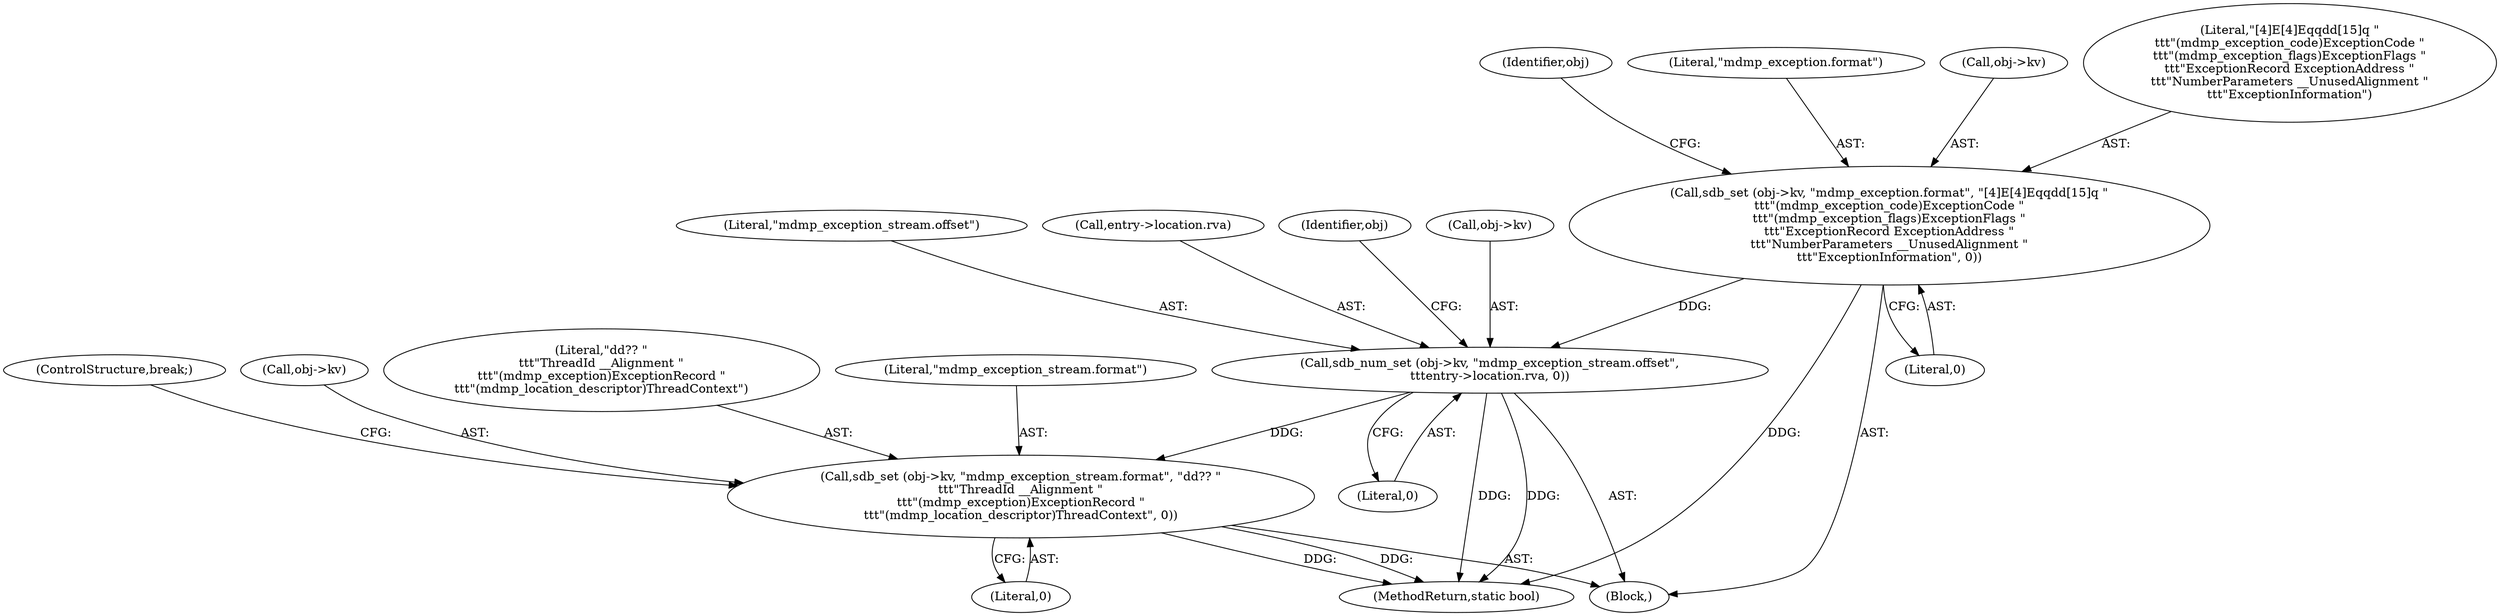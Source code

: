 digraph "0_radare2_40b021ba29c8f90ccf7c879fde2580bc73a17e8e_0@pointer" {
"1000410" [label="(Call,sdb_set (obj->kv, \"mdmp_exception.format\", \"[4]E[4]Eqqdd[15]q \"\n\t\t\t\"(mdmp_exception_code)ExceptionCode \"\n\t\t\t\"(mdmp_exception_flags)ExceptionFlags \"\n\t\t\t\"ExceptionRecord ExceptionAddress \"\n\t\t\t\"NumberParameters __UnusedAlignment \"\n\t\t\t\"ExceptionInformation\", 0))"];
"1000417" [label="(Call,sdb_num_set (obj->kv, \"mdmp_exception_stream.offset\",\n\t\t\tentry->location.rva, 0))"];
"1000428" [label="(Call,sdb_set (obj->kv, \"mdmp_exception_stream.format\", \"dd?? \"\n\t\t\t\"ThreadId __Alignment \"\n\t\t\t\"(mdmp_exception)ExceptionRecord \"\n\t\t\t\"(mdmp_location_descriptor)ThreadContext\", 0))"];
"1000427" [label="(Literal,0)"];
"1000421" [label="(Literal,\"mdmp_exception_stream.offset\")"];
"1000419" [label="(Identifier,obj)"];
"1000428" [label="(Call,sdb_set (obj->kv, \"mdmp_exception_stream.format\", \"dd?? \"\n\t\t\t\"ThreadId __Alignment \"\n\t\t\t\"(mdmp_exception)ExceptionRecord \"\n\t\t\t\"(mdmp_location_descriptor)ThreadContext\", 0))"];
"1000422" [label="(Call,entry->location.rva)"];
"1000410" [label="(Call,sdb_set (obj->kv, \"mdmp_exception.format\", \"[4]E[4]Eqqdd[15]q \"\n\t\t\t\"(mdmp_exception_code)ExceptionCode \"\n\t\t\t\"(mdmp_exception_flags)ExceptionFlags \"\n\t\t\t\"ExceptionRecord ExceptionAddress \"\n\t\t\t\"NumberParameters __UnusedAlignment \"\n\t\t\t\"ExceptionInformation\", 0))"];
"1000435" [label="(ControlStructure,break;)"];
"1000430" [label="(Identifier,obj)"];
"1000414" [label="(Literal,\"mdmp_exception.format\")"];
"1000418" [label="(Call,obj->kv)"];
"1000416" [label="(Literal,0)"];
"1000434" [label="(Literal,0)"];
"1000411" [label="(Call,obj->kv)"];
"1000417" [label="(Call,sdb_num_set (obj->kv, \"mdmp_exception_stream.offset\",\n\t\t\tentry->location.rva, 0))"];
"1000429" [label="(Call,obj->kv)"];
"1000433" [label="(Literal,\"dd?? \"\n\t\t\t\"ThreadId __Alignment \"\n\t\t\t\"(mdmp_exception)ExceptionRecord \"\n\t\t\t\"(mdmp_location_descriptor)ThreadContext\")"];
"1001137" [label="(MethodReturn,static bool)"];
"1000166" [label="(Block,)"];
"1000432" [label="(Literal,\"mdmp_exception_stream.format\")"];
"1000415" [label="(Literal,\"[4]E[4]Eqqdd[15]q \"\n\t\t\t\"(mdmp_exception_code)ExceptionCode \"\n\t\t\t\"(mdmp_exception_flags)ExceptionFlags \"\n\t\t\t\"ExceptionRecord ExceptionAddress \"\n\t\t\t\"NumberParameters __UnusedAlignment \"\n\t\t\t\"ExceptionInformation\")"];
"1000410" -> "1000166"  [label="AST: "];
"1000410" -> "1000416"  [label="CFG: "];
"1000411" -> "1000410"  [label="AST: "];
"1000414" -> "1000410"  [label="AST: "];
"1000415" -> "1000410"  [label="AST: "];
"1000416" -> "1000410"  [label="AST: "];
"1000419" -> "1000410"  [label="CFG: "];
"1000410" -> "1001137"  [label="DDG: "];
"1000410" -> "1000417"  [label="DDG: "];
"1000417" -> "1000166"  [label="AST: "];
"1000417" -> "1000427"  [label="CFG: "];
"1000418" -> "1000417"  [label="AST: "];
"1000421" -> "1000417"  [label="AST: "];
"1000422" -> "1000417"  [label="AST: "];
"1000427" -> "1000417"  [label="AST: "];
"1000430" -> "1000417"  [label="CFG: "];
"1000417" -> "1001137"  [label="DDG: "];
"1000417" -> "1001137"  [label="DDG: "];
"1000417" -> "1000428"  [label="DDG: "];
"1000428" -> "1000166"  [label="AST: "];
"1000428" -> "1000434"  [label="CFG: "];
"1000429" -> "1000428"  [label="AST: "];
"1000432" -> "1000428"  [label="AST: "];
"1000433" -> "1000428"  [label="AST: "];
"1000434" -> "1000428"  [label="AST: "];
"1000435" -> "1000428"  [label="CFG: "];
"1000428" -> "1001137"  [label="DDG: "];
"1000428" -> "1001137"  [label="DDG: "];
}
